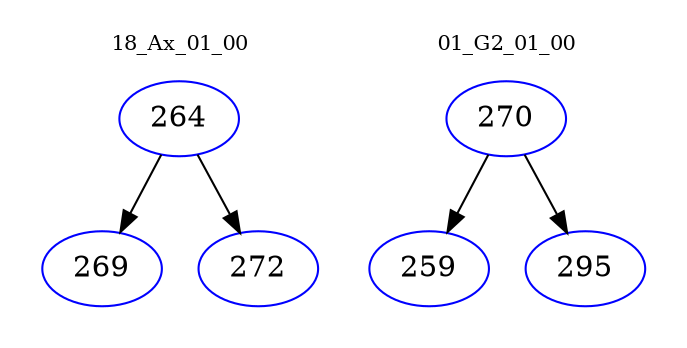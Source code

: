digraph{
subgraph cluster_0 {
color = white
label = "18_Ax_01_00";
fontsize=10;
T0_264 [label="264", color="blue"]
T0_264 -> T0_269 [color="black"]
T0_269 [label="269", color="blue"]
T0_264 -> T0_272 [color="black"]
T0_272 [label="272", color="blue"]
}
subgraph cluster_1 {
color = white
label = "01_G2_01_00";
fontsize=10;
T1_270 [label="270", color="blue"]
T1_270 -> T1_259 [color="black"]
T1_259 [label="259", color="blue"]
T1_270 -> T1_295 [color="black"]
T1_295 [label="295", color="blue"]
}
}
